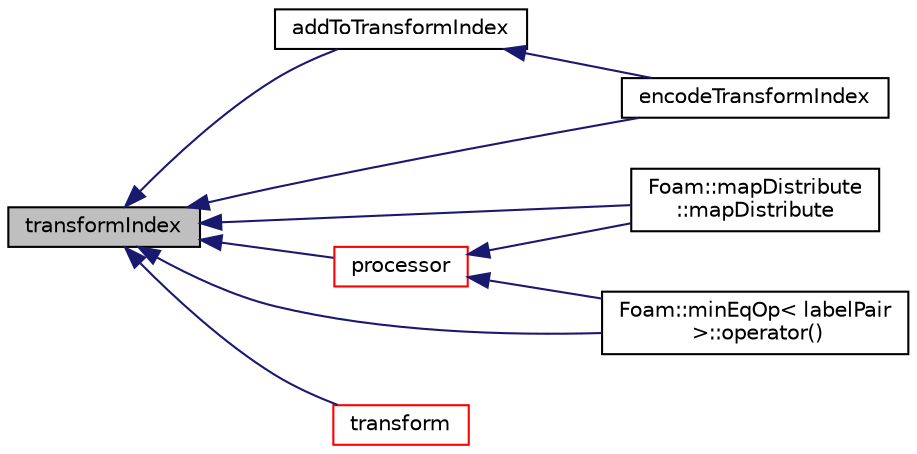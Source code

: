 digraph "transformIndex"
{
  bgcolor="transparent";
  edge [fontname="Helvetica",fontsize="10",labelfontname="Helvetica",labelfontsize="10"];
  node [fontname="Helvetica",fontsize="10",shape=record];
  rankdir="LR";
  Node1 [label="transformIndex",height=0.2,width=0.4,color="black", fillcolor="grey75", style="filled", fontcolor="black"];
  Node1 -> Node2 [dir="back",color="midnightblue",fontsize="10",style="solid",fontname="Helvetica"];
  Node2 [label="addToTransformIndex",height=0.2,width=0.4,color="black",URL="$a00948.html#aa5ca2189f2ab3ddd22e4adef20976baf",tooltip="Add patch transformation to transformIndex. Return new. "];
  Node2 -> Node3 [dir="back",color="midnightblue",fontsize="10",style="solid",fontname="Helvetica"];
  Node3 [label="encodeTransformIndex",height=0.2,width=0.4,color="black",URL="$a00948.html#aa962b98e3fdb1aea6a74f9dd8e2b585a",tooltip="Generate a transform index from the permutation indices of. "];
  Node1 -> Node3 [dir="back",color="midnightblue",fontsize="10",style="solid",fontname="Helvetica"];
  Node1 -> Node4 [dir="back",color="midnightblue",fontsize="10",style="solid",fontname="Helvetica"];
  Node4 [label="Foam::mapDistribute\l::mapDistribute",height=0.2,width=0.4,color="black",URL="$a01438.html#a3b5e35a81756ba025b0563bad9c6eec2",tooltip="Construct from list of (possibly remote) untransformed elements. "];
  Node1 -> Node5 [dir="back",color="midnightblue",fontsize="10",style="solid",fontname="Helvetica"];
  Node5 [label="Foam::minEqOp\< labelPair\l \>::operator()",height=0.2,width=0.4,color="black",URL="$a01531.html#a131b2d9d4e100f101911f04944600277"];
  Node1 -> Node6 [dir="back",color="midnightblue",fontsize="10",style="solid",fontname="Helvetica"];
  Node6 [label="processor",height=0.2,width=0.4,color="red",URL="$a00948.html#a733cc3d1c9c5b5aa291c9deb2d695573",tooltip="Which processor does this come from? "];
  Node6 -> Node4 [dir="back",color="midnightblue",fontsize="10",style="solid",fontname="Helvetica"];
  Node6 -> Node5 [dir="back",color="midnightblue",fontsize="10",style="solid",fontname="Helvetica"];
  Node1 -> Node7 [dir="back",color="midnightblue",fontsize="10",style="solid",fontname="Helvetica"];
  Node7 [label="transform",height=0.2,width=0.4,color="red",URL="$a00948.html#a93ea556f76813f5ae06a9530bbfbc5c5",tooltip="Access the overall (permuted) transform corresponding. "];
}
